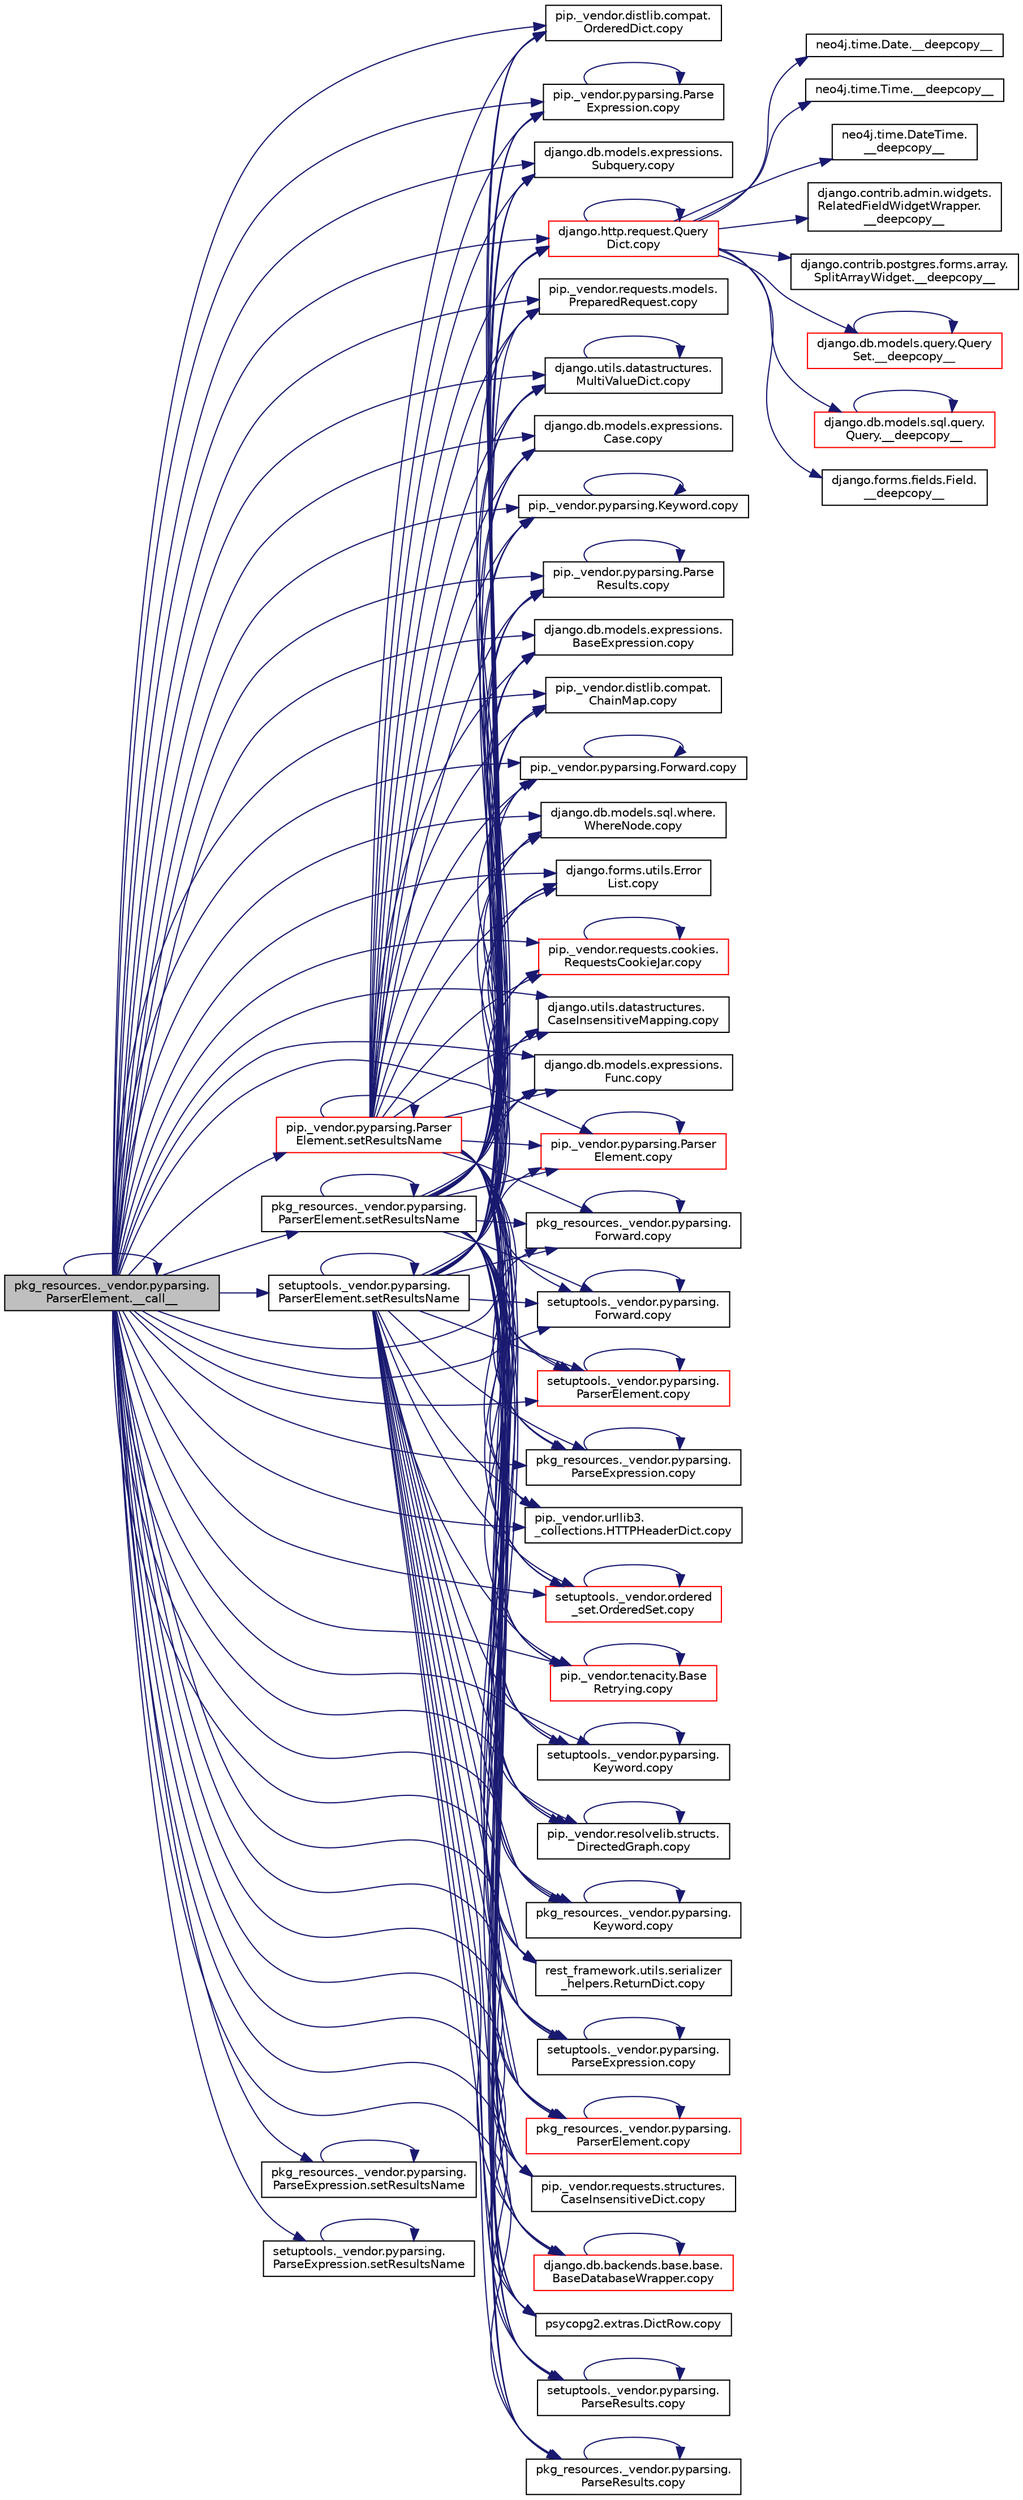 digraph "pkg_resources._vendor.pyparsing.ParserElement.__call__"
{
 // LATEX_PDF_SIZE
  edge [fontname="Helvetica",fontsize="10",labelfontname="Helvetica",labelfontsize="10"];
  node [fontname="Helvetica",fontsize="10",shape=record];
  rankdir="LR";
  Node1 [label="pkg_resources._vendor.pyparsing.\lParserElement.__call__",height=0.2,width=0.4,color="black", fillcolor="grey75", style="filled", fontcolor="black",tooltip=" "];
  Node1 -> Node1 [color="midnightblue",fontsize="10",style="solid",fontname="Helvetica"];
  Node1 -> Node2 [color="midnightblue",fontsize="10",style="solid",fontname="Helvetica"];
  Node2 [label="django.db.models.expressions.\lBaseExpression.copy",height=0.2,width=0.4,color="black", fillcolor="white", style="filled",URL="$de/d6b/classdjango_1_1db_1_1models_1_1expressions_1_1_base_expression.html#afa2dc964631476d4b33896c1d8fbb291",tooltip=" "];
  Node1 -> Node3 [color="midnightblue",fontsize="10",style="solid",fontname="Helvetica"];
  Node3 [label="django.db.models.expressions.\lFunc.copy",height=0.2,width=0.4,color="black", fillcolor="white", style="filled",URL="$d8/d57/classdjango_1_1db_1_1models_1_1expressions_1_1_func.html#a46db61ba5b52127f08d7efb8b7d1ddd2",tooltip=" "];
  Node1 -> Node4 [color="midnightblue",fontsize="10",style="solid",fontname="Helvetica"];
  Node4 [label="django.db.models.expressions.\lCase.copy",height=0.2,width=0.4,color="black", fillcolor="white", style="filled",URL="$dc/dfd/classdjango_1_1db_1_1models_1_1expressions_1_1_case.html#aceed1eda89585762f9ab19160209a3d7",tooltip=" "];
  Node1 -> Node5 [color="midnightblue",fontsize="10",style="solid",fontname="Helvetica"];
  Node5 [label="django.db.models.expressions.\lSubquery.copy",height=0.2,width=0.4,color="black", fillcolor="white", style="filled",URL="$d9/dc7/classdjango_1_1db_1_1models_1_1expressions_1_1_subquery.html#a3b4faa6d47d163289d175dd11e0aeec8",tooltip=" "];
  Node1 -> Node6 [color="midnightblue",fontsize="10",style="solid",fontname="Helvetica"];
  Node6 [label="django.db.models.sql.where.\lWhereNode.copy",height=0.2,width=0.4,color="black", fillcolor="white", style="filled",URL="$db/da3/classdjango_1_1db_1_1models_1_1sql_1_1where_1_1_where_node.html#aca6b303a34ab7ee1b8f08ffbe3a74856",tooltip=" "];
  Node1 -> Node7 [color="midnightblue",fontsize="10",style="solid",fontname="Helvetica"];
  Node7 [label="django.forms.utils.Error\lList.copy",height=0.2,width=0.4,color="black", fillcolor="white", style="filled",URL="$da/def/classdjango_1_1forms_1_1utils_1_1_error_list.html#ad1519f3b1cd301dc53dce8a20258b660",tooltip=" "];
  Node1 -> Node8 [color="midnightblue",fontsize="10",style="solid",fontname="Helvetica"];
  Node8 [label="django.http.request.Query\lDict.copy",height=0.2,width=0.4,color="red", fillcolor="white", style="filled",URL="$d3/dd6/classdjango_1_1http_1_1request_1_1_query_dict.html#ae0e3cea351ea34f0e9139f73870da81e",tooltip=" "];
  Node8 -> Node9 [color="midnightblue",fontsize="10",style="solid",fontname="Helvetica"];
  Node9 [label="neo4j.time.Date.__deepcopy__",height=0.2,width=0.4,color="black", fillcolor="white", style="filled",URL="$d1/d6f/classneo4j_1_1time_1_1_date.html#a1ef89be8a7b1993f02bb0267c8c4ee37",tooltip=" "];
  Node8 -> Node10 [color="midnightblue",fontsize="10",style="solid",fontname="Helvetica"];
  Node10 [label="neo4j.time.Time.__deepcopy__",height=0.2,width=0.4,color="black", fillcolor="white", style="filled",URL="$db/d2a/classneo4j_1_1time_1_1_time.html#aa24d1dfef70b4976848f7c06b94ef234",tooltip=" "];
  Node8 -> Node11 [color="midnightblue",fontsize="10",style="solid",fontname="Helvetica"];
  Node11 [label="neo4j.time.DateTime.\l__deepcopy__",height=0.2,width=0.4,color="black", fillcolor="white", style="filled",URL="$d4/dcd/classneo4j_1_1time_1_1_date_time.html#a7b2862bdc94bc1dbcf220c896fd5f85c",tooltip=" "];
  Node8 -> Node12 [color="midnightblue",fontsize="10",style="solid",fontname="Helvetica"];
  Node12 [label="django.contrib.admin.widgets.\lRelatedFieldWidgetWrapper.\l__deepcopy__",height=0.2,width=0.4,color="black", fillcolor="white", style="filled",URL="$d0/df0/classdjango_1_1contrib_1_1admin_1_1widgets_1_1_related_field_widget_wrapper.html#ad065c20a49a827c7ec7a58d107b9c7a0",tooltip=" "];
  Node8 -> Node13 [color="midnightblue",fontsize="10",style="solid",fontname="Helvetica"];
  Node13 [label="django.contrib.postgres.forms.array.\lSplitArrayWidget.__deepcopy__",height=0.2,width=0.4,color="black", fillcolor="white", style="filled",URL="$d3/d50/classdjango_1_1contrib_1_1postgres_1_1forms_1_1array_1_1_split_array_widget.html#a605187e5bc3d790a53c0cc1f4b1b82fe",tooltip=" "];
  Node8 -> Node14 [color="midnightblue",fontsize="10",style="solid",fontname="Helvetica"];
  Node14 [label="django.db.models.query.Query\lSet.__deepcopy__",height=0.2,width=0.4,color="red", fillcolor="white", style="filled",URL="$dd/d94/classdjango_1_1db_1_1models_1_1query_1_1_query_set.html#a280d2ca40012f7711a9d604568dc45a5",tooltip="PYTHON MAGIC METHODS #."];
  Node14 -> Node14 [color="midnightblue",fontsize="10",style="solid",fontname="Helvetica"];
  Node8 -> Node47 [color="midnightblue",fontsize="10",style="solid",fontname="Helvetica"];
  Node47 [label="django.db.models.sql.query.\lQuery.__deepcopy__",height=0.2,width=0.4,color="red", fillcolor="white", style="filled",URL="$d6/d30/classdjango_1_1db_1_1models_1_1sql_1_1query_1_1_query.html#a47d0b39c5cf5d7f03c4ce7f394792e9e",tooltip=" "];
  Node47 -> Node47 [color="midnightblue",fontsize="10",style="solid",fontname="Helvetica"];
  Node8 -> Node5506 [color="midnightblue",fontsize="10",style="solid",fontname="Helvetica"];
  Node5506 [label="django.forms.fields.Field.\l__deepcopy__",height=0.2,width=0.4,color="black", fillcolor="white", style="filled",URL="$d2/d0d/classdjango_1_1forms_1_1fields_1_1_field.html#a2d39a693e06a6b0f1d1b9b75943fe735",tooltip=" "];
  Node8 -> Node8 [color="midnightblue",fontsize="10",style="solid",fontname="Helvetica"];
  Node1 -> Node1520 [color="midnightblue",fontsize="10",style="solid",fontname="Helvetica"];
  Node1520 [label="django.utils.datastructures.\lMultiValueDict.copy",height=0.2,width=0.4,color="black", fillcolor="white", style="filled",URL="$d5/d02/classdjango_1_1utils_1_1datastructures_1_1_multi_value_dict.html#abdabfcb518a82359daae7eca32c1eb71",tooltip=" "];
  Node1520 -> Node1520 [color="midnightblue",fontsize="10",style="solid",fontname="Helvetica"];
  Node1 -> Node1521 [color="midnightblue",fontsize="10",style="solid",fontname="Helvetica"];
  Node1521 [label="django.utils.datastructures.\lCaseInsensitiveMapping.copy",height=0.2,width=0.4,color="black", fillcolor="white", style="filled",URL="$d4/dc5/classdjango_1_1utils_1_1datastructures_1_1_case_insensitive_mapping.html#a4d2b3c5a2b46d9c9345350692654d1ba",tooltip=" "];
  Node1 -> Node1522 [color="midnightblue",fontsize="10",style="solid",fontname="Helvetica"];
  Node1522 [label="pip._vendor.distlib.compat.\lChainMap.copy",height=0.2,width=0.4,color="black", fillcolor="white", style="filled",URL="$d2/d2d/classpip_1_1__vendor_1_1distlib_1_1compat_1_1_chain_map.html#a79bb031e9815e2b0758e592e77fee435",tooltip=" "];
  Node1 -> Node1523 [color="midnightblue",fontsize="10",style="solid",fontname="Helvetica"];
  Node1523 [label="pip._vendor.distlib.compat.\lOrderedDict.copy",height=0.2,width=0.4,color="black", fillcolor="white", style="filled",URL="$d8/dae/classpip_1_1__vendor_1_1distlib_1_1compat_1_1_ordered_dict.html#aeb6f65561b7f0b7502e895d21754dc87",tooltip=" "];
  Node1 -> Node1524 [color="midnightblue",fontsize="10",style="solid",fontname="Helvetica"];
  Node1524 [label="pip._vendor.pyparsing.Parse\lResults.copy",height=0.2,width=0.4,color="black", fillcolor="white", style="filled",URL="$d3/d5b/classpip_1_1__vendor_1_1pyparsing_1_1_parse_results.html#ad78b103022f20dd4457aea6f28db7cf3",tooltip=" "];
  Node1524 -> Node1524 [color="midnightblue",fontsize="10",style="solid",fontname="Helvetica"];
  Node1 -> Node1525 [color="midnightblue",fontsize="10",style="solid",fontname="Helvetica"];
  Node1525 [label="pip._vendor.pyparsing.Parser\lElement.copy",height=0.2,width=0.4,color="red", fillcolor="white", style="filled",URL="$df/d7f/classpip_1_1__vendor_1_1pyparsing_1_1_parser_element.html#a75be54cde38c4a6293d9518caf6fc43b",tooltip=" "];
  Node1525 -> Node1525 [color="midnightblue",fontsize="10",style="solid",fontname="Helvetica"];
  Node1 -> Node1554 [color="midnightblue",fontsize="10",style="solid",fontname="Helvetica"];
  Node1554 [label="pip._vendor.pyparsing.Keyword.copy",height=0.2,width=0.4,color="black", fillcolor="white", style="filled",URL="$d3/d6f/classpip_1_1__vendor_1_1pyparsing_1_1_keyword.html#afff45f4f834d3fd2e30847f31978fe81",tooltip=" "];
  Node1554 -> Node1554 [color="midnightblue",fontsize="10",style="solid",fontname="Helvetica"];
  Node1 -> Node1555 [color="midnightblue",fontsize="10",style="solid",fontname="Helvetica"];
  Node1555 [label="pip._vendor.pyparsing.Parse\lExpression.copy",height=0.2,width=0.4,color="black", fillcolor="white", style="filled",URL="$d3/d90/classpip_1_1__vendor_1_1pyparsing_1_1_parse_expression.html#a86fe5bce370ec91fa10691ae2b0cb07a",tooltip=" "];
  Node1555 -> Node1555 [color="midnightblue",fontsize="10",style="solid",fontname="Helvetica"];
  Node1 -> Node1556 [color="midnightblue",fontsize="10",style="solid",fontname="Helvetica"];
  Node1556 [label="pip._vendor.pyparsing.Forward.copy",height=0.2,width=0.4,color="black", fillcolor="white", style="filled",URL="$de/dd9/classpip_1_1__vendor_1_1pyparsing_1_1_forward.html#a7adf9a89cc8eee3ce83a1dc689bdeb7e",tooltip=" "];
  Node1556 -> Node1556 [color="midnightblue",fontsize="10",style="solid",fontname="Helvetica"];
  Node1 -> Node1557 [color="midnightblue",fontsize="10",style="solid",fontname="Helvetica"];
  Node1557 [label="pip._vendor.requests.cookies.\lRequestsCookieJar.copy",height=0.2,width=0.4,color="red", fillcolor="white", style="filled",URL="$d9/d08/classpip_1_1__vendor_1_1requests_1_1cookies_1_1_requests_cookie_jar.html#a801ff4488eff857bc42bd3bf58972ad3",tooltip=" "];
  Node1557 -> Node1557 [color="midnightblue",fontsize="10",style="solid",fontname="Helvetica"];
  Node1 -> Node1559 [color="midnightblue",fontsize="10",style="solid",fontname="Helvetica"];
  Node1559 [label="pip._vendor.requests.models.\lPreparedRequest.copy",height=0.2,width=0.4,color="black", fillcolor="white", style="filled",URL="$d2/d5c/classpip_1_1__vendor_1_1requests_1_1models_1_1_prepared_request.html#a5b5d99f03817bf8a966f5e83fcd099d3",tooltip=" "];
  Node1 -> Node1560 [color="midnightblue",fontsize="10",style="solid",fontname="Helvetica"];
  Node1560 [label="pip._vendor.requests.structures.\lCaseInsensitiveDict.copy",height=0.2,width=0.4,color="black", fillcolor="white", style="filled",URL="$d3/de3/classpip_1_1__vendor_1_1requests_1_1structures_1_1_case_insensitive_dict.html#ab09b26ce2f2055bd81f41caa028d0a0d",tooltip=" "];
  Node1 -> Node1561 [color="midnightblue",fontsize="10",style="solid",fontname="Helvetica"];
  Node1561 [label="pip._vendor.resolvelib.structs.\lDirectedGraph.copy",height=0.2,width=0.4,color="black", fillcolor="white", style="filled",URL="$df/de0/classpip_1_1__vendor_1_1resolvelib_1_1structs_1_1_directed_graph.html#ab09f3a6d77cd6cd7054fd4910e89ce9a",tooltip=" "];
  Node1561 -> Node1561 [color="midnightblue",fontsize="10",style="solid",fontname="Helvetica"];
  Node1 -> Node1562 [color="midnightblue",fontsize="10",style="solid",fontname="Helvetica"];
  Node1562 [label="pip._vendor.urllib3.\l_collections.HTTPHeaderDict.copy",height=0.2,width=0.4,color="black", fillcolor="white", style="filled",URL="$d8/dc7/classpip_1_1__vendor_1_1urllib3_1_1__collections_1_1_h_t_t_p_header_dict.html#ab5c4bd378ca90dc502b78b3664f50b94",tooltip=" "];
  Node1 -> Node1563 [color="midnightblue",fontsize="10",style="solid",fontname="Helvetica"];
  Node1563 [label="pkg_resources._vendor.pyparsing.\lParseResults.copy",height=0.2,width=0.4,color="black", fillcolor="white", style="filled",URL="$d3/d93/classpkg__resources_1_1__vendor_1_1pyparsing_1_1_parse_results.html#a2a61c21c96962723ec37cbbec5f3e583",tooltip=" "];
  Node1563 -> Node1563 [color="midnightblue",fontsize="10",style="solid",fontname="Helvetica"];
  Node1 -> Node1564 [color="midnightblue",fontsize="10",style="solid",fontname="Helvetica"];
  Node1564 [label="pkg_resources._vendor.pyparsing.\lParserElement.copy",height=0.2,width=0.4,color="red", fillcolor="white", style="filled",URL="$de/df0/classpkg__resources_1_1__vendor_1_1pyparsing_1_1_parser_element.html#a4bd956ef315744a6fda3bfa660121750",tooltip=" "];
  Node1564 -> Node1564 [color="midnightblue",fontsize="10",style="solid",fontname="Helvetica"];
  Node1 -> Node1568 [color="midnightblue",fontsize="10",style="solid",fontname="Helvetica"];
  Node1568 [label="pkg_resources._vendor.pyparsing.\lKeyword.copy",height=0.2,width=0.4,color="black", fillcolor="white", style="filled",URL="$d2/d24/classpkg__resources_1_1__vendor_1_1pyparsing_1_1_keyword.html#a52488aef63a7f6685d6f7f647c571fec",tooltip=" "];
  Node1568 -> Node1568 [color="midnightblue",fontsize="10",style="solid",fontname="Helvetica"];
  Node1 -> Node1569 [color="midnightblue",fontsize="10",style="solid",fontname="Helvetica"];
  Node1569 [label="pkg_resources._vendor.pyparsing.\lParseExpression.copy",height=0.2,width=0.4,color="black", fillcolor="white", style="filled",URL="$d4/d3a/classpkg__resources_1_1__vendor_1_1pyparsing_1_1_parse_expression.html#a933c4e7e560659c0b4db924fc3ee65bf",tooltip=" "];
  Node1569 -> Node1569 [color="midnightblue",fontsize="10",style="solid",fontname="Helvetica"];
  Node1 -> Node1570 [color="midnightblue",fontsize="10",style="solid",fontname="Helvetica"];
  Node1570 [label="pkg_resources._vendor.pyparsing.\lForward.copy",height=0.2,width=0.4,color="black", fillcolor="white", style="filled",URL="$da/d8a/classpkg__resources_1_1__vendor_1_1pyparsing_1_1_forward.html#a6fbcb53f442c389dce526b5e503c48a6",tooltip=" "];
  Node1570 -> Node1570 [color="midnightblue",fontsize="10",style="solid",fontname="Helvetica"];
  Node1 -> Node1571 [color="midnightblue",fontsize="10",style="solid",fontname="Helvetica"];
  Node1571 [label="psycopg2.extras.DictRow.copy",height=0.2,width=0.4,color="black", fillcolor="white", style="filled",URL="$dc/d7b/classpsycopg2_1_1extras_1_1_dict_row.html#ad8635e0a7849a196e38b232c83cf5af3",tooltip=" "];
  Node1 -> Node1572 [color="midnightblue",fontsize="10",style="solid",fontname="Helvetica"];
  Node1572 [label="rest_framework.utils.serializer\l_helpers.ReturnDict.copy",height=0.2,width=0.4,color="black", fillcolor="white", style="filled",URL="$d5/d3a/classrest__framework_1_1utils_1_1serializer__helpers_1_1_return_dict.html#acf2178cabe9985c090aae274dc9fe991",tooltip=" "];
  Node1 -> Node1573 [color="midnightblue",fontsize="10",style="solid",fontname="Helvetica"];
  Node1573 [label="setuptools._vendor.ordered\l_set.OrderedSet.copy",height=0.2,width=0.4,color="red", fillcolor="white", style="filled",URL="$d0/d40/classsetuptools_1_1__vendor_1_1ordered__set_1_1_ordered_set.html#a84224c403039b9dac5d2794d85073053",tooltip=" "];
  Node1573 -> Node1573 [color="midnightblue",fontsize="10",style="solid",fontname="Helvetica"];
  Node1 -> Node2210 [color="midnightblue",fontsize="10",style="solid",fontname="Helvetica"];
  Node2210 [label="setuptools._vendor.pyparsing.\lParseResults.copy",height=0.2,width=0.4,color="black", fillcolor="white", style="filled",URL="$df/d77/classsetuptools_1_1__vendor_1_1pyparsing_1_1_parse_results.html#a5783f341eb651c8c6e2f3b0713afe18b",tooltip=" "];
  Node2210 -> Node2210 [color="midnightblue",fontsize="10",style="solid",fontname="Helvetica"];
  Node1 -> Node2211 [color="midnightblue",fontsize="10",style="solid",fontname="Helvetica"];
  Node2211 [label="setuptools._vendor.pyparsing.\lParserElement.copy",height=0.2,width=0.4,color="red", fillcolor="white", style="filled",URL="$d9/d25/classsetuptools_1_1__vendor_1_1pyparsing_1_1_parser_element.html#a8bb074071dc9fc5f473a5e93459b8ddb",tooltip=" "];
  Node2211 -> Node2211 [color="midnightblue",fontsize="10",style="solid",fontname="Helvetica"];
  Node1 -> Node2215 [color="midnightblue",fontsize="10",style="solid",fontname="Helvetica"];
  Node2215 [label="setuptools._vendor.pyparsing.\lKeyword.copy",height=0.2,width=0.4,color="black", fillcolor="white", style="filled",URL="$db/d21/classsetuptools_1_1__vendor_1_1pyparsing_1_1_keyword.html#a4755042f0debfca0e86a468001a77957",tooltip=" "];
  Node2215 -> Node2215 [color="midnightblue",fontsize="10",style="solid",fontname="Helvetica"];
  Node1 -> Node2216 [color="midnightblue",fontsize="10",style="solid",fontname="Helvetica"];
  Node2216 [label="setuptools._vendor.pyparsing.\lParseExpression.copy",height=0.2,width=0.4,color="black", fillcolor="white", style="filled",URL="$d5/d4b/classsetuptools_1_1__vendor_1_1pyparsing_1_1_parse_expression.html#a89003b24141914059976d66bd492f161",tooltip=" "];
  Node2216 -> Node2216 [color="midnightblue",fontsize="10",style="solid",fontname="Helvetica"];
  Node1 -> Node2217 [color="midnightblue",fontsize="10",style="solid",fontname="Helvetica"];
  Node2217 [label="setuptools._vendor.pyparsing.\lForward.copy",height=0.2,width=0.4,color="black", fillcolor="white", style="filled",URL="$d2/ddc/classsetuptools_1_1__vendor_1_1pyparsing_1_1_forward.html#ab4bece014b10ec330acf69fb8aaa36ab",tooltip=" "];
  Node2217 -> Node2217 [color="midnightblue",fontsize="10",style="solid",fontname="Helvetica"];
  Node1 -> Node516 [color="midnightblue",fontsize="10",style="solid",fontname="Helvetica"];
  Node516 [label="django.db.backends.base.base.\lBaseDatabaseWrapper.copy",height=0.2,width=0.4,color="red", fillcolor="white", style="filled",URL="$d2/d62/classdjango_1_1db_1_1backends_1_1base_1_1base_1_1_base_database_wrapper.html#a0957cec6cdc61cd177397273bb476834",tooltip=" "];
  Node516 -> Node516 [color="midnightblue",fontsize="10",style="solid",fontname="Helvetica"];
  Node1 -> Node2218 [color="midnightblue",fontsize="10",style="solid",fontname="Helvetica"];
  Node2218 [label="pip._vendor.tenacity.Base\lRetrying.copy",height=0.2,width=0.4,color="red", fillcolor="white", style="filled",URL="$d2/d69/classpip_1_1__vendor_1_1tenacity_1_1_base_retrying.html#ab5c09e65ae6e2adebba1441b10bd57a9",tooltip=" "];
  Node2218 -> Node2218 [color="midnightblue",fontsize="10",style="solid",fontname="Helvetica"];
  Node1 -> Node5532 [color="midnightblue",fontsize="10",style="solid",fontname="Helvetica"];
  Node5532 [label="pip._vendor.pyparsing.Parser\lElement.setResultsName",height=0.2,width=0.4,color="red", fillcolor="white", style="filled",URL="$df/d7f/classpip_1_1__vendor_1_1pyparsing_1_1_parser_element.html#ab7887526af9674a6b7969bd4d9756bf9",tooltip=" "];
  Node5532 -> Node2 [color="midnightblue",fontsize="10",style="solid",fontname="Helvetica"];
  Node5532 -> Node3 [color="midnightblue",fontsize="10",style="solid",fontname="Helvetica"];
  Node5532 -> Node4 [color="midnightblue",fontsize="10",style="solid",fontname="Helvetica"];
  Node5532 -> Node5 [color="midnightblue",fontsize="10",style="solid",fontname="Helvetica"];
  Node5532 -> Node6 [color="midnightblue",fontsize="10",style="solid",fontname="Helvetica"];
  Node5532 -> Node7 [color="midnightblue",fontsize="10",style="solid",fontname="Helvetica"];
  Node5532 -> Node8 [color="midnightblue",fontsize="10",style="solid",fontname="Helvetica"];
  Node5532 -> Node1520 [color="midnightblue",fontsize="10",style="solid",fontname="Helvetica"];
  Node5532 -> Node1521 [color="midnightblue",fontsize="10",style="solid",fontname="Helvetica"];
  Node5532 -> Node1522 [color="midnightblue",fontsize="10",style="solid",fontname="Helvetica"];
  Node5532 -> Node1523 [color="midnightblue",fontsize="10",style="solid",fontname="Helvetica"];
  Node5532 -> Node1524 [color="midnightblue",fontsize="10",style="solid",fontname="Helvetica"];
  Node5532 -> Node1525 [color="midnightblue",fontsize="10",style="solid",fontname="Helvetica"];
  Node5532 -> Node1554 [color="midnightblue",fontsize="10",style="solid",fontname="Helvetica"];
  Node5532 -> Node1555 [color="midnightblue",fontsize="10",style="solid",fontname="Helvetica"];
  Node5532 -> Node1556 [color="midnightblue",fontsize="10",style="solid",fontname="Helvetica"];
  Node5532 -> Node1557 [color="midnightblue",fontsize="10",style="solid",fontname="Helvetica"];
  Node5532 -> Node1559 [color="midnightblue",fontsize="10",style="solid",fontname="Helvetica"];
  Node5532 -> Node1560 [color="midnightblue",fontsize="10",style="solid",fontname="Helvetica"];
  Node5532 -> Node1561 [color="midnightblue",fontsize="10",style="solid",fontname="Helvetica"];
  Node5532 -> Node1562 [color="midnightblue",fontsize="10",style="solid",fontname="Helvetica"];
  Node5532 -> Node1563 [color="midnightblue",fontsize="10",style="solid",fontname="Helvetica"];
  Node5532 -> Node1564 [color="midnightblue",fontsize="10",style="solid",fontname="Helvetica"];
  Node5532 -> Node1568 [color="midnightblue",fontsize="10",style="solid",fontname="Helvetica"];
  Node5532 -> Node1569 [color="midnightblue",fontsize="10",style="solid",fontname="Helvetica"];
  Node5532 -> Node1570 [color="midnightblue",fontsize="10",style="solid",fontname="Helvetica"];
  Node5532 -> Node1571 [color="midnightblue",fontsize="10",style="solid",fontname="Helvetica"];
  Node5532 -> Node1572 [color="midnightblue",fontsize="10",style="solid",fontname="Helvetica"];
  Node5532 -> Node1573 [color="midnightblue",fontsize="10",style="solid",fontname="Helvetica"];
  Node5532 -> Node2210 [color="midnightblue",fontsize="10",style="solid",fontname="Helvetica"];
  Node5532 -> Node2211 [color="midnightblue",fontsize="10",style="solid",fontname="Helvetica"];
  Node5532 -> Node2215 [color="midnightblue",fontsize="10",style="solid",fontname="Helvetica"];
  Node5532 -> Node2216 [color="midnightblue",fontsize="10",style="solid",fontname="Helvetica"];
  Node5532 -> Node2217 [color="midnightblue",fontsize="10",style="solid",fontname="Helvetica"];
  Node5532 -> Node516 [color="midnightblue",fontsize="10",style="solid",fontname="Helvetica"];
  Node5532 -> Node2218 [color="midnightblue",fontsize="10",style="solid",fontname="Helvetica"];
  Node5532 -> Node5532 [color="midnightblue",fontsize="10",style="solid",fontname="Helvetica"];
  Node1 -> Node5539 [color="midnightblue",fontsize="10",style="solid",fontname="Helvetica"];
  Node5539 [label="pkg_resources._vendor.pyparsing.\lParserElement.setResultsName",height=0.2,width=0.4,color="black", fillcolor="white", style="filled",URL="$de/df0/classpkg__resources_1_1__vendor_1_1pyparsing_1_1_parser_element.html#a787aafab87357373be31819f83517344",tooltip=" "];
  Node5539 -> Node2 [color="midnightblue",fontsize="10",style="solid",fontname="Helvetica"];
  Node5539 -> Node3 [color="midnightblue",fontsize="10",style="solid",fontname="Helvetica"];
  Node5539 -> Node4 [color="midnightblue",fontsize="10",style="solid",fontname="Helvetica"];
  Node5539 -> Node5 [color="midnightblue",fontsize="10",style="solid",fontname="Helvetica"];
  Node5539 -> Node6 [color="midnightblue",fontsize="10",style="solid",fontname="Helvetica"];
  Node5539 -> Node7 [color="midnightblue",fontsize="10",style="solid",fontname="Helvetica"];
  Node5539 -> Node8 [color="midnightblue",fontsize="10",style="solid",fontname="Helvetica"];
  Node5539 -> Node1520 [color="midnightblue",fontsize="10",style="solid",fontname="Helvetica"];
  Node5539 -> Node1521 [color="midnightblue",fontsize="10",style="solid",fontname="Helvetica"];
  Node5539 -> Node1522 [color="midnightblue",fontsize="10",style="solid",fontname="Helvetica"];
  Node5539 -> Node1523 [color="midnightblue",fontsize="10",style="solid",fontname="Helvetica"];
  Node5539 -> Node1524 [color="midnightblue",fontsize="10",style="solid",fontname="Helvetica"];
  Node5539 -> Node1525 [color="midnightblue",fontsize="10",style="solid",fontname="Helvetica"];
  Node5539 -> Node1554 [color="midnightblue",fontsize="10",style="solid",fontname="Helvetica"];
  Node5539 -> Node1555 [color="midnightblue",fontsize="10",style="solid",fontname="Helvetica"];
  Node5539 -> Node1556 [color="midnightblue",fontsize="10",style="solid",fontname="Helvetica"];
  Node5539 -> Node1557 [color="midnightblue",fontsize="10",style="solid",fontname="Helvetica"];
  Node5539 -> Node1559 [color="midnightblue",fontsize="10",style="solid",fontname="Helvetica"];
  Node5539 -> Node1560 [color="midnightblue",fontsize="10",style="solid",fontname="Helvetica"];
  Node5539 -> Node1561 [color="midnightblue",fontsize="10",style="solid",fontname="Helvetica"];
  Node5539 -> Node1562 [color="midnightblue",fontsize="10",style="solid",fontname="Helvetica"];
  Node5539 -> Node1563 [color="midnightblue",fontsize="10",style="solid",fontname="Helvetica"];
  Node5539 -> Node1564 [color="midnightblue",fontsize="10",style="solid",fontname="Helvetica"];
  Node5539 -> Node1568 [color="midnightblue",fontsize="10",style="solid",fontname="Helvetica"];
  Node5539 -> Node1569 [color="midnightblue",fontsize="10",style="solid",fontname="Helvetica"];
  Node5539 -> Node1570 [color="midnightblue",fontsize="10",style="solid",fontname="Helvetica"];
  Node5539 -> Node1571 [color="midnightblue",fontsize="10",style="solid",fontname="Helvetica"];
  Node5539 -> Node1572 [color="midnightblue",fontsize="10",style="solid",fontname="Helvetica"];
  Node5539 -> Node1573 [color="midnightblue",fontsize="10",style="solid",fontname="Helvetica"];
  Node5539 -> Node2210 [color="midnightblue",fontsize="10",style="solid",fontname="Helvetica"];
  Node5539 -> Node2211 [color="midnightblue",fontsize="10",style="solid",fontname="Helvetica"];
  Node5539 -> Node2215 [color="midnightblue",fontsize="10",style="solid",fontname="Helvetica"];
  Node5539 -> Node2216 [color="midnightblue",fontsize="10",style="solid",fontname="Helvetica"];
  Node5539 -> Node2217 [color="midnightblue",fontsize="10",style="solid",fontname="Helvetica"];
  Node5539 -> Node516 [color="midnightblue",fontsize="10",style="solid",fontname="Helvetica"];
  Node5539 -> Node2218 [color="midnightblue",fontsize="10",style="solid",fontname="Helvetica"];
  Node5539 -> Node5539 [color="midnightblue",fontsize="10",style="solid",fontname="Helvetica"];
  Node1 -> Node5540 [color="midnightblue",fontsize="10",style="solid",fontname="Helvetica"];
  Node5540 [label="pkg_resources._vendor.pyparsing.\lParseExpression.setResultsName",height=0.2,width=0.4,color="black", fillcolor="white", style="filled",URL="$d4/d3a/classpkg__resources_1_1__vendor_1_1pyparsing_1_1_parse_expression.html#a595f7c1d8843641bb5ea70b5f27af5f5",tooltip=" "];
  Node5540 -> Node5540 [color="midnightblue",fontsize="10",style="solid",fontname="Helvetica"];
  Node1 -> Node5541 [color="midnightblue",fontsize="10",style="solid",fontname="Helvetica"];
  Node5541 [label="setuptools._vendor.pyparsing.\lParserElement.setResultsName",height=0.2,width=0.4,color="black", fillcolor="white", style="filled",URL="$d9/d25/classsetuptools_1_1__vendor_1_1pyparsing_1_1_parser_element.html#a3c4dc5305a3369fad37fc46442079a69",tooltip=" "];
  Node5541 -> Node2 [color="midnightblue",fontsize="10",style="solid",fontname="Helvetica"];
  Node5541 -> Node3 [color="midnightblue",fontsize="10",style="solid",fontname="Helvetica"];
  Node5541 -> Node4 [color="midnightblue",fontsize="10",style="solid",fontname="Helvetica"];
  Node5541 -> Node5 [color="midnightblue",fontsize="10",style="solid",fontname="Helvetica"];
  Node5541 -> Node6 [color="midnightblue",fontsize="10",style="solid",fontname="Helvetica"];
  Node5541 -> Node7 [color="midnightblue",fontsize="10",style="solid",fontname="Helvetica"];
  Node5541 -> Node8 [color="midnightblue",fontsize="10",style="solid",fontname="Helvetica"];
  Node5541 -> Node1520 [color="midnightblue",fontsize="10",style="solid",fontname="Helvetica"];
  Node5541 -> Node1521 [color="midnightblue",fontsize="10",style="solid",fontname="Helvetica"];
  Node5541 -> Node1522 [color="midnightblue",fontsize="10",style="solid",fontname="Helvetica"];
  Node5541 -> Node1523 [color="midnightblue",fontsize="10",style="solid",fontname="Helvetica"];
  Node5541 -> Node1524 [color="midnightblue",fontsize="10",style="solid",fontname="Helvetica"];
  Node5541 -> Node1525 [color="midnightblue",fontsize="10",style="solid",fontname="Helvetica"];
  Node5541 -> Node1554 [color="midnightblue",fontsize="10",style="solid",fontname="Helvetica"];
  Node5541 -> Node1555 [color="midnightblue",fontsize="10",style="solid",fontname="Helvetica"];
  Node5541 -> Node1556 [color="midnightblue",fontsize="10",style="solid",fontname="Helvetica"];
  Node5541 -> Node1557 [color="midnightblue",fontsize="10",style="solid",fontname="Helvetica"];
  Node5541 -> Node1559 [color="midnightblue",fontsize="10",style="solid",fontname="Helvetica"];
  Node5541 -> Node1560 [color="midnightblue",fontsize="10",style="solid",fontname="Helvetica"];
  Node5541 -> Node1561 [color="midnightblue",fontsize="10",style="solid",fontname="Helvetica"];
  Node5541 -> Node1562 [color="midnightblue",fontsize="10",style="solid",fontname="Helvetica"];
  Node5541 -> Node1563 [color="midnightblue",fontsize="10",style="solid",fontname="Helvetica"];
  Node5541 -> Node1564 [color="midnightblue",fontsize="10",style="solid",fontname="Helvetica"];
  Node5541 -> Node1568 [color="midnightblue",fontsize="10",style="solid",fontname="Helvetica"];
  Node5541 -> Node1569 [color="midnightblue",fontsize="10",style="solid",fontname="Helvetica"];
  Node5541 -> Node1570 [color="midnightblue",fontsize="10",style="solid",fontname="Helvetica"];
  Node5541 -> Node1571 [color="midnightblue",fontsize="10",style="solid",fontname="Helvetica"];
  Node5541 -> Node1572 [color="midnightblue",fontsize="10",style="solid",fontname="Helvetica"];
  Node5541 -> Node1573 [color="midnightblue",fontsize="10",style="solid",fontname="Helvetica"];
  Node5541 -> Node2210 [color="midnightblue",fontsize="10",style="solid",fontname="Helvetica"];
  Node5541 -> Node2211 [color="midnightblue",fontsize="10",style="solid",fontname="Helvetica"];
  Node5541 -> Node2215 [color="midnightblue",fontsize="10",style="solid",fontname="Helvetica"];
  Node5541 -> Node2216 [color="midnightblue",fontsize="10",style="solid",fontname="Helvetica"];
  Node5541 -> Node2217 [color="midnightblue",fontsize="10",style="solid",fontname="Helvetica"];
  Node5541 -> Node516 [color="midnightblue",fontsize="10",style="solid",fontname="Helvetica"];
  Node5541 -> Node2218 [color="midnightblue",fontsize="10",style="solid",fontname="Helvetica"];
  Node5541 -> Node5541 [color="midnightblue",fontsize="10",style="solid",fontname="Helvetica"];
  Node1 -> Node5542 [color="midnightblue",fontsize="10",style="solid",fontname="Helvetica"];
  Node5542 [label="setuptools._vendor.pyparsing.\lParseExpression.setResultsName",height=0.2,width=0.4,color="black", fillcolor="white", style="filled",URL="$d5/d4b/classsetuptools_1_1__vendor_1_1pyparsing_1_1_parse_expression.html#a86baf0e35c0e87af7a2f41f7c14ecb25",tooltip=" "];
  Node5542 -> Node5542 [color="midnightblue",fontsize="10",style="solid",fontname="Helvetica"];
}

